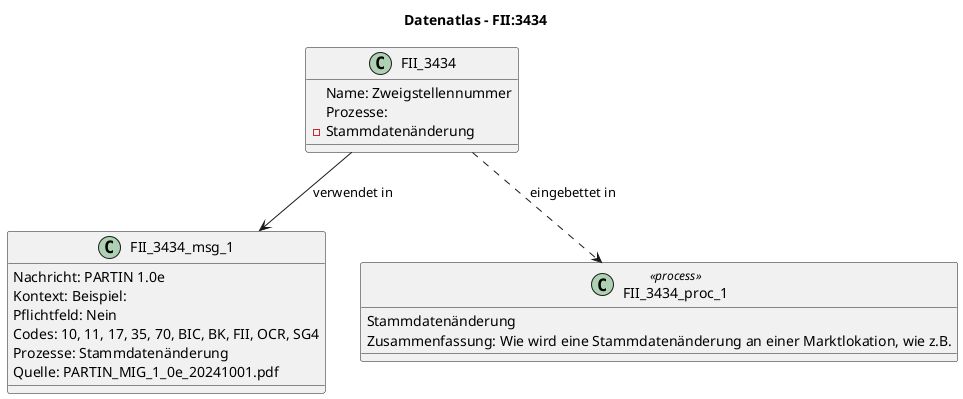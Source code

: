 @startuml
title Datenatlas – FII:3434
class FII_3434 {
  Name: Zweigstellennummer
  Prozesse:
    - Stammdatenänderung
}
class FII_3434_msg_1 {
  Nachricht: PARTIN 1.0e
  Kontext: Beispiel:
  Pflichtfeld: Nein
  Codes: 10, 11, 17, 35, 70, BIC, BK, FII, OCR, SG4
  Prozesse: Stammdatenänderung
  Quelle: PARTIN_MIG_1_0e_20241001.pdf
}
FII_3434 --> FII_3434_msg_1 : verwendet in
class FII_3434_proc_1 <<process>> {
  Stammdatenänderung
  Zusammenfassung: Wie wird eine Stammdatenänderung an einer Marktlokation, wie z.B.
}
FII_3434 ..> FII_3434_proc_1 : eingebettet in
@enduml